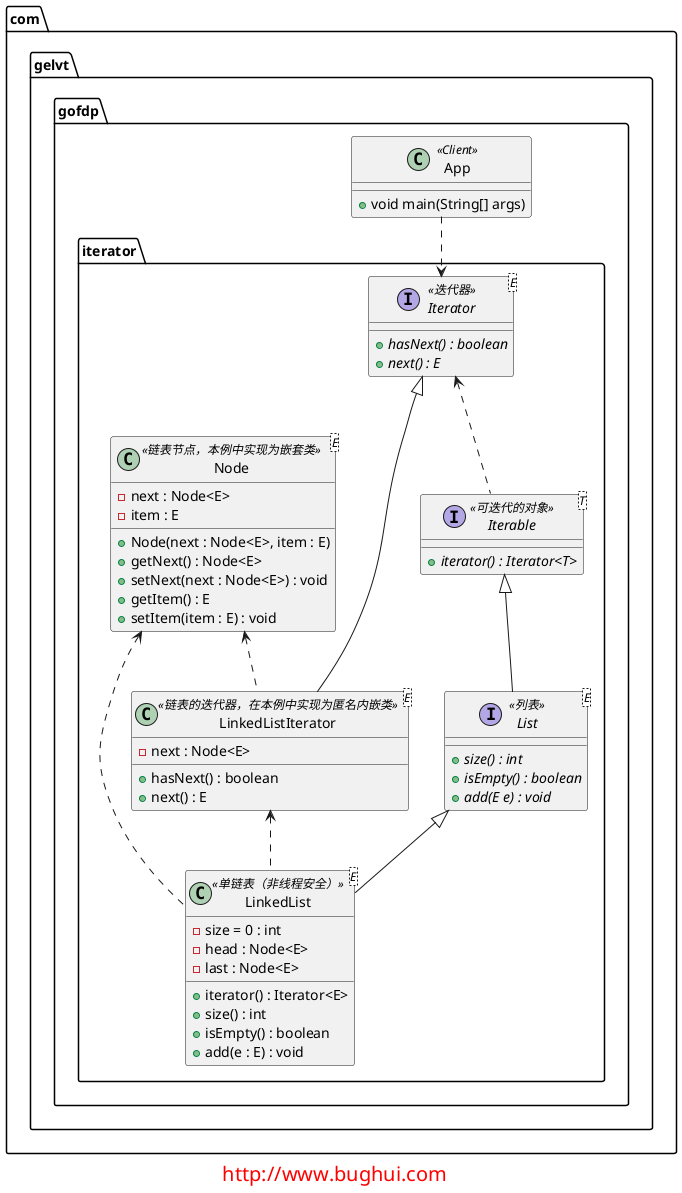 @startuml

package com.gelvt.gofdp.iterator{
    interface Iterator<E> <<迭代器>>{
        + {abstract} hasNext() : boolean
        + {abstract} next() : E
    }

    interface Iterable<T> <<可迭代的对象>>{
        + {abstract} iterator() : Iterator<T>
    }

    interface List<E> <<列表>>{
        + {abstract} size() : int
        + {abstract} isEmpty() : boolean
        + {abstract} add(E e) : void
    }

    class Node<E> <<链表节点，本例中实现为嵌套类>>{
        - next : Node<E>
        - item : E
        + Node(next : Node<E>, item : E)
        + getNext() : Node<E>
        + setNext(next : Node<E>) : void
        + getItem() : E
        + setItem(item : E) : void
    }

    class LinkedListIterator<E> <<链表的迭代器，在本例中实现为匿名内嵌类>>{
        - next : Node<E>
        + hasNext() : boolean
        + next() : E
    }

    class LinkedList<E> <<单链表（非线程安全）>> {
        - size = 0 : int
        - head : Node<E>
        - last : Node<E>
        + iterator() : Iterator<E>
        + size() : int
        + isEmpty() : boolean
        + add(e : E) : void
    }

    Iterator <.. Iterable
    Iterable <|-- List
    List <|-- LinkedList
    Node <.. LinkedList
    Iterator <|-- LinkedListIterator
    LinkedListIterator <.. LinkedList
    Node <.. LinkedListIterator
}

package com.gelvt.gofdp{
    class App <<Client>>{
        + void main(String[] args)
    }
}

App ..> Iterator

footer
<font size="20" color="red">http://www.bughui.com</font>
endfooter

@enduml